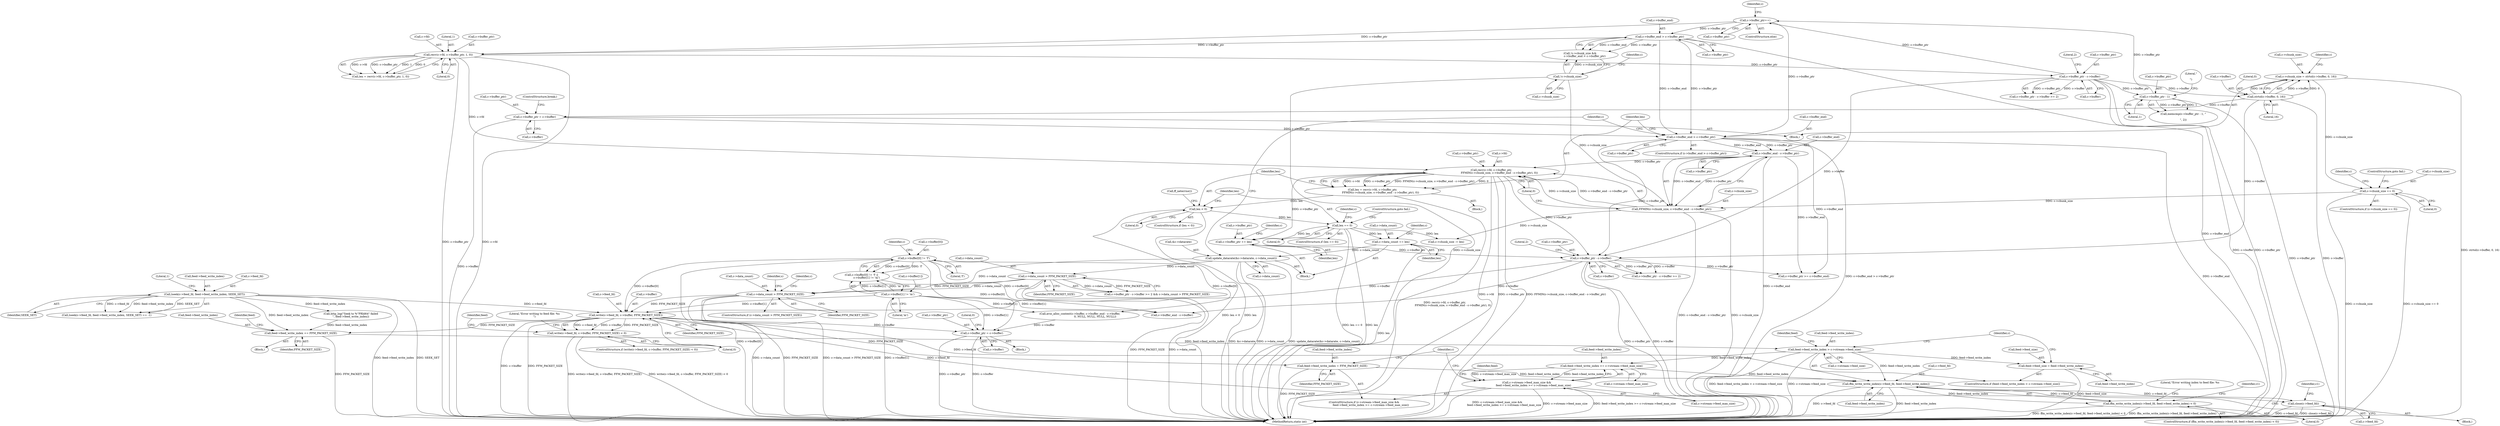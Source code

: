 digraph "0_FFmpeg_a5d25faa3f4b18dac737fdb35d0dd68eb0dc2156@pointer" {
"1000394" [label="(Call,write(c->feed_fd, c->buffer, FFM_PACKET_SIZE))"];
"1000377" [label="(Call,lseek(c->feed_fd, feed->feed_write_index, SEEK_SET))"];
"1000335" [label="(Call,c->buffer[0] != 'f')"];
"1000342" [label="(Call,c->buffer[1] != 'm')"];
"1000319" [label="(Call,c->buffer_ptr - c->buffer)"];
"1000298" [label="(Call,c->buffer_ptr += len)"];
"1000287" [label="(Call,len == 0)"];
"1000270" [label="(Call,len < 0)"];
"1000248" [label="(Call,len = recv(c->fd, c->buffer_ptr,\n                   FFMIN(c->chunk_size, c->buffer_end - c->buffer_ptr), 0))"];
"1000250" [label="(Call,recv(c->fd, c->buffer_ptr,\n                   FFMIN(c->chunk_size, c->buffer_end - c->buffer_ptr), 0))"];
"1000146" [label="(Call,recv(c->fd, c->buffer_ptr, 1, 0))"];
"1000235" [label="(Call,c->buffer_ptr++)"];
"1000184" [label="(Call,c->buffer_ptr - c->buffer)"];
"1000194" [label="(Call,c->buffer_ptr - 1)"];
"1000136" [label="(Call,c->buffer_end > c->buffer_ptr)"];
"1000261" [label="(Call,c->buffer_end - c->buffer_ptr)"];
"1000240" [label="(Call,c->buffer_end > c->buffer_ptr)"];
"1000219" [label="(Call,c->buffer_ptr = c->buffer)"];
"1000206" [label="(Call,strtol(c->buffer, 0, 16))"];
"1000257" [label="(Call,FFMIN(c->chunk_size, c->buffer_end - c->buffer_ptr))"];
"1000213" [label="(Call,c->chunk_size == 0)"];
"1000202" [label="(Call,c->chunk_size = strtol(c->buffer, 0, 16))"];
"1000132" [label="(Call,!c->chunk_size)"];
"1000369" [label="(Call,c->data_count > FFM_PACKET_SIZE)"];
"1000308" [label="(Call,update_datarate(&c->datarate, c->data_count))"];
"1000303" [label="(Call,c->data_count += len)"];
"1000327" [label="(Call,c->data_count > FFM_PACKET_SIZE)"];
"1000393" [label="(Call,write(c->feed_fd, c->buffer, FFM_PACKET_SIZE) < 0)"];
"1000409" [label="(Call,feed->feed_write_index += FFM_PACKET_SIZE)"];
"1000415" [label="(Call,feed->feed_write_index > c->stream->feed_size)"];
"1000424" [label="(Call,feed->feed_size = feed->feed_write_index)"];
"1000438" [label="(Call,feed->feed_write_index >= c->stream->feed_max_size)"];
"1000432" [label="(Call,c->stream->feed_max_size &&\n                feed->feed_write_index >= c->stream->feed_max_size)"];
"1000454" [label="(Call,ffm_write_write_index(c->feed_fd, feed->feed_write_index))"];
"1000453" [label="(Call,ffm_write_write_index(c->feed_fd, feed->feed_write_index) < 0)"];
"1000665" [label="(Call,close(c->feed_fd))"];
"1000447" [label="(Call,feed->feed_write_index = FFM_PACKET_SIZE)"];
"1000648" [label="(Call,c->buffer_ptr = c->buffer)"];
"1000147" [label="(Call,c->fd)"];
"1000203" [label="(Call,c->chunk_size)"];
"1000438" [label="(Call,feed->feed_write_index >= c->stream->feed_max_size)"];
"1000248" [label="(Call,len = recv(c->fd, c->buffer_ptr,\n                   FFMIN(c->chunk_size, c->buffer_end - c->buffer_ptr), 0))"];
"1000292" [label="(Block,)"];
"1000415" [label="(Call,feed->feed_write_index > c->stream->feed_size)"];
"1000257" [label="(Call,FFMIN(c->chunk_size, c->buffer_end - c->buffer_ptr))"];
"1000439" [label="(Call,feed->feed_write_index)"];
"1000298" [label="(Call,c->buffer_ptr += len)"];
"1000334" [label="(Call,c->buffer[0] != 'f' ||\n            c->buffer[1] != 'm')"];
"1000313" [label="(Call,c->data_count)"];
"1000331" [label="(Identifier,FFM_PACKET_SIZE)"];
"1000369" [label="(Call,c->data_count > FFM_PACKET_SIZE)"];
"1000262" [label="(Call,c->buffer_end)"];
"1000354" [label="(Call,c->buffer_ptr >= c->buffer_end)"];
"1000648" [label="(Call,c->buffer_ptr = c->buffer)"];
"1000213" [label="(Call,c->chunk_size == 0)"];
"1000417" [label="(Identifier,feed)"];
"1000409" [label="(Call,feed->feed_write_index += FFM_PACKET_SIZE)"];
"1000194" [label="(Call,c->buffer_ptr - 1)"];
"1000131" [label="(Call,!c->chunk_size &&\n           c->buffer_end > c->buffer_ptr)"];
"1000215" [label="(Identifier,c)"];
"1000464" [label="(Literal,\"Error writing index to feed file: %s\n\")"];
"1000309" [label="(Call,&c->datarate)"];
"1000392" [label="(ControlStructure,if (write(c->feed_fd, c->buffer, FFM_PACKET_SIZE) < 0))"];
"1000129" [label="(Identifier,c)"];
"1000470" [label="(Identifier,c1)"];
"1000455" [label="(Call,c->feed_fd)"];
"1000195" [label="(Call,c->buffer_ptr)"];
"1000458" [label="(Call,feed->feed_write_index)"];
"1000461" [label="(Literal,0)"];
"1000529" [label="(Call,avio_alloc_context(c->buffer, c->buffer_end - c->buffer,\n                                    0, NULL, NULL, NULL, NULL))"];
"1000666" [label="(Call,c->feed_fd)"];
"1000271" [label="(Identifier,len)"];
"1000140" [label="(Call,c->buffer_ptr)"];
"1000269" [label="(ControlStructure,if (len < 0))"];
"1000454" [label="(Call,ffm_write_write_index(c->feed_fd, feed->feed_write_index))"];
"1000268" [label="(Literal,0)"];
"1000377" [label="(Call,lseek(c->feed_fd, feed->feed_write_index, SEEK_SET))"];
"1000295" [label="(Identifier,c)"];
"1000326" [label="(Literal,2)"];
"1000136" [label="(Call,c->buffer_end > c->buffer_ptr)"];
"1000183" [label="(Call,c->buffer_ptr - c->buffer >= 2)"];
"1000335" [label="(Call,c->buffer[0] != 'f')"];
"1000342" [label="(Call,c->buffer[1] != 'm')"];
"1000402" [label="(Literal,0)"];
"1000223" [label="(Call,c->buffer)"];
"1000206" [label="(Call,strtol(c->buffer, 0, 16))"];
"1000424" [label="(Call,feed->feed_size = feed->feed_write_index)"];
"1000207" [label="(Call,c->buffer)"];
"1000506" [label="(Identifier,s)"];
"1000373" [label="(Identifier,FFM_PACKET_SIZE)"];
"1000138" [label="(Identifier,c)"];
"1000277" [label="(Call,ff_neterrno())"];
"1000235" [label="(Call,c->buffer_ptr++)"];
"1000395" [label="(Call,c->feed_fd)"];
"1000305" [label="(Identifier,c)"];
"1000287" [label="(Call,len == 0)"];
"1000244" [label="(Call,c->buffer_ptr)"];
"1000251" [label="(Call,c->fd)"];
"1000665" [label="(Call,close(c->feed_fd))"];
"1000153" [label="(Literal,1)"];
"1000221" [label="(Identifier,c)"];
"1000447" [label="(Call,feed->feed_write_index = FFM_PACKET_SIZE)"];
"1000144" [label="(Call,len = recv(c->fd, c->buffer_ptr, 1, 0))"];
"1000150" [label="(Call,c->buffer_ptr)"];
"1000199" [label="(Literal,\"\r\n\")"];
"1000387" [label="(Call,http_log(\"Seek to %\"PRId64\" failed\n\", feed->feed_write_index))"];
"1000336" [label="(Call,c->buffer[0])"];
"1000119" [label="(Block,)"];
"1000652" [label="(Call,c->buffer)"];
"1000307" [label="(Identifier,len)"];
"1000220" [label="(Call,c->buffer_ptr)"];
"1000217" [label="(Literal,0)"];
"1000249" [label="(Identifier,len)"];
"1000433" [label="(Call,c->stream->feed_max_size)"];
"1000453" [label="(Call,ffm_write_write_index(c->feed_fd, feed->feed_write_index) < 0)"];
"1000303" [label="(Call,c->data_count += len)"];
"1000289" [label="(Literal,0)"];
"1000320" [label="(Call,c->buffer_ptr)"];
"1000435" [label="(Identifier,c)"];
"1000299" [label="(Call,c->buffer_ptr)"];
"1000432" [label="(Call,c->stream->feed_max_size &&\n                feed->feed_write_index >= c->stream->feed_max_size)"];
"1000302" [label="(Identifier,len)"];
"1000154" [label="(Literal,0)"];
"1000226" [label="(ControlStructure,break;)"];
"1000236" [label="(Call,c->buffer_ptr)"];
"1000290" [label="(ControlStructure,goto fail;)"];
"1000286" [label="(ControlStructure,if (len == 0))"];
"1000341" [label="(Literal,'f')"];
"1000368" [label="(ControlStructure,if (c->data_count > FFM_PACKET_SIZE))"];
"1000451" [label="(Identifier,FFM_PACKET_SIZE)"];
"1000270" [label="(Call,len < 0)"];
"1000218" [label="(ControlStructure,goto fail;)"];
"1000384" [label="(Identifier,SEEK_SET)"];
"1000191" [label="(Literal,2)"];
"1000386" [label="(Literal,1)"];
"1000239" [label="(ControlStructure,if (c->buffer_end > c->buffer_ptr))"];
"1000210" [label="(Literal,0)"];
"1000328" [label="(Call,c->data_count)"];
"1000219" [label="(Call,c->buffer_ptr = c->buffer)"];
"1000202" [label="(Call,c->chunk_size = strtol(c->buffer, 0, 16))"];
"1000137" [label="(Call,c->buffer_end)"];
"1000374" [label="(Block,)"];
"1000250" [label="(Call,recv(c->fd, c->buffer_ptr,\n                   FFMIN(c->chunk_size, c->buffer_end - c->buffer_ptr), 0))"];
"1000649" [label="(Call,c->buffer_ptr)"];
"1000410" [label="(Call,feed->feed_write_index)"];
"1000198" [label="(Literal,1)"];
"1000401" [label="(Identifier,FFM_PACKET_SIZE)"];
"1000184" [label="(Call,c->buffer_ptr - c->buffer)"];
"1000398" [label="(Call,c->buffer)"];
"1000656" [label="(Literal,0)"];
"1000146" [label="(Call,recv(c->fd, c->buffer_ptr, 1, 0))"];
"1000456" [label="(Identifier,c)"];
"1000254" [label="(Call,c->buffer_ptr)"];
"1000533" [label="(Call,c->buffer_end - c->buffer)"];
"1000234" [label="(ControlStructure,else)"];
"1000345" [label="(Identifier,c)"];
"1000431" [label="(ControlStructure,if (c->stream->feed_max_size &&\n                feed->feed_write_index >= c->stream->feed_max_size))"];
"1000394" [label="(Call,write(c->feed_fd, c->buffer, FFM_PACKET_SIZE))"];
"1000381" [label="(Call,feed->feed_write_index)"];
"1000211" [label="(Literal,16)"];
"1000426" [label="(Identifier,feed)"];
"1000414" [label="(ControlStructure,if (feed->feed_write_index > c->stream->feed_size))"];
"1000317" [label="(Call,c->buffer_ptr - c->buffer >= 2 && c->data_count > FFM_PACKET_SIZE)"];
"1000321" [label="(Identifier,c)"];
"1000428" [label="(Call,feed->feed_write_index)"];
"1000419" [label="(Call,c->stream->feed_size)"];
"1000376" [label="(Call,lseek(c->feed_fd, feed->feed_write_index, SEEK_SET) == -1)"];
"1000343" [label="(Call,c->buffer[1])"];
"1000378" [label="(Call,c->feed_fd)"];
"1000193" [label="(Call,memcmp(c->buffer_ptr - 1, \"\r\n\", 2))"];
"1000405" [label="(Literal,\"Error writing to feed file: %s\n\")"];
"1000671" [label="(Identifier,c1)"];
"1000327" [label="(Call,c->data_count > FFM_PACKET_SIZE)"];
"1000348" [label="(Literal,'m')"];
"1000706" [label="(MethodReturn,static int)"];
"1000258" [label="(Call,c->chunk_size)"];
"1000449" [label="(Identifier,feed)"];
"1000361" [label="(Block,)"];
"1000318" [label="(Call,c->buffer_ptr - c->buffer >= 2)"];
"1000319" [label="(Call,c->buffer_ptr - c->buffer)"];
"1000240" [label="(Call,c->buffer_end > c->buffer_ptr)"];
"1000411" [label="(Identifier,feed)"];
"1000448" [label="(Call,feed->feed_write_index)"];
"1000133" [label="(Call,c->chunk_size)"];
"1000323" [label="(Call,c->buffer)"];
"1000416" [label="(Call,feed->feed_write_index)"];
"1000185" [label="(Call,c->buffer_ptr)"];
"1000379" [label="(Identifier,c)"];
"1000132" [label="(Call,!c->chunk_size)"];
"1000201" [label="(Block,)"];
"1000265" [label="(Call,c->buffer_ptr)"];
"1000241" [label="(Call,c->buffer_end)"];
"1000293" [label="(Call,c->chunk_size -= len)"];
"1000288" [label="(Identifier,len)"];
"1000212" [label="(ControlStructure,if (c->chunk_size == 0))"];
"1000308" [label="(Call,update_datarate(&c->datarate, c->data_count))"];
"1000413" [label="(Identifier,FFM_PACKET_SIZE)"];
"1000304" [label="(Call,c->data_count)"];
"1000261" [label="(Call,c->buffer_end - c->buffer_ptr)"];
"1000188" [label="(Call,c->buffer)"];
"1000272" [label="(Literal,0)"];
"1000442" [label="(Call,c->stream->feed_max_size)"];
"1000425" [label="(Call,feed->feed_size)"];
"1000393" [label="(Call,write(c->feed_fd, c->buffer, FFM_PACKET_SIZE) < 0)"];
"1000247" [label="(Block,)"];
"1000214" [label="(Call,c->chunk_size)"];
"1000452" [label="(ControlStructure,if (ffm_write_write_index(c->feed_fd, feed->feed_write_index) < 0))"];
"1000311" [label="(Identifier,c)"];
"1000370" [label="(Call,c->data_count)"];
"1000394" -> "1000393"  [label="AST: "];
"1000394" -> "1000401"  [label="CFG: "];
"1000395" -> "1000394"  [label="AST: "];
"1000398" -> "1000394"  [label="AST: "];
"1000401" -> "1000394"  [label="AST: "];
"1000402" -> "1000394"  [label="CFG: "];
"1000394" -> "1000706"  [label="DDG: c->buffer"];
"1000394" -> "1000706"  [label="DDG: FFM_PACKET_SIZE"];
"1000394" -> "1000393"  [label="DDG: c->feed_fd"];
"1000394" -> "1000393"  [label="DDG: c->buffer"];
"1000394" -> "1000393"  [label="DDG: FFM_PACKET_SIZE"];
"1000377" -> "1000394"  [label="DDG: c->feed_fd"];
"1000335" -> "1000394"  [label="DDG: c->buffer[0]"];
"1000342" -> "1000394"  [label="DDG: c->buffer[1]"];
"1000319" -> "1000394"  [label="DDG: c->buffer"];
"1000369" -> "1000394"  [label="DDG: FFM_PACKET_SIZE"];
"1000394" -> "1000409"  [label="DDG: FFM_PACKET_SIZE"];
"1000394" -> "1000447"  [label="DDG: FFM_PACKET_SIZE"];
"1000394" -> "1000454"  [label="DDG: c->feed_fd"];
"1000394" -> "1000648"  [label="DDG: c->buffer"];
"1000394" -> "1000665"  [label="DDG: c->feed_fd"];
"1000377" -> "1000376"  [label="AST: "];
"1000377" -> "1000384"  [label="CFG: "];
"1000378" -> "1000377"  [label="AST: "];
"1000381" -> "1000377"  [label="AST: "];
"1000384" -> "1000377"  [label="AST: "];
"1000386" -> "1000377"  [label="CFG: "];
"1000377" -> "1000706"  [label="DDG: SEEK_SET"];
"1000377" -> "1000706"  [label="DDG: feed->feed_write_index"];
"1000377" -> "1000376"  [label="DDG: c->feed_fd"];
"1000377" -> "1000376"  [label="DDG: feed->feed_write_index"];
"1000377" -> "1000376"  [label="DDG: SEEK_SET"];
"1000377" -> "1000387"  [label="DDG: feed->feed_write_index"];
"1000377" -> "1000409"  [label="DDG: feed->feed_write_index"];
"1000335" -> "1000334"  [label="AST: "];
"1000335" -> "1000341"  [label="CFG: "];
"1000336" -> "1000335"  [label="AST: "];
"1000341" -> "1000335"  [label="AST: "];
"1000345" -> "1000335"  [label="CFG: "];
"1000334" -> "1000335"  [label="CFG: "];
"1000335" -> "1000706"  [label="DDG: c->buffer[0]"];
"1000335" -> "1000334"  [label="DDG: c->buffer[0]"];
"1000335" -> "1000334"  [label="DDG: 'f'"];
"1000335" -> "1000529"  [label="DDG: c->buffer[0]"];
"1000335" -> "1000533"  [label="DDG: c->buffer[0]"];
"1000335" -> "1000648"  [label="DDG: c->buffer[0]"];
"1000342" -> "1000334"  [label="AST: "];
"1000342" -> "1000348"  [label="CFG: "];
"1000343" -> "1000342"  [label="AST: "];
"1000348" -> "1000342"  [label="AST: "];
"1000334" -> "1000342"  [label="CFG: "];
"1000342" -> "1000706"  [label="DDG: c->buffer[1]"];
"1000342" -> "1000334"  [label="DDG: c->buffer[1]"];
"1000342" -> "1000334"  [label="DDG: 'm'"];
"1000342" -> "1000529"  [label="DDG: c->buffer[1]"];
"1000342" -> "1000533"  [label="DDG: c->buffer[1]"];
"1000342" -> "1000648"  [label="DDG: c->buffer[1]"];
"1000319" -> "1000318"  [label="AST: "];
"1000319" -> "1000323"  [label="CFG: "];
"1000320" -> "1000319"  [label="AST: "];
"1000323" -> "1000319"  [label="AST: "];
"1000326" -> "1000319"  [label="CFG: "];
"1000319" -> "1000706"  [label="DDG: c->buffer"];
"1000319" -> "1000706"  [label="DDG: c->buffer_ptr"];
"1000319" -> "1000318"  [label="DDG: c->buffer_ptr"];
"1000319" -> "1000318"  [label="DDG: c->buffer"];
"1000298" -> "1000319"  [label="DDG: c->buffer_ptr"];
"1000250" -> "1000319"  [label="DDG: c->buffer_ptr"];
"1000240" -> "1000319"  [label="DDG: c->buffer_ptr"];
"1000184" -> "1000319"  [label="DDG: c->buffer"];
"1000206" -> "1000319"  [label="DDG: c->buffer"];
"1000319" -> "1000354"  [label="DDG: c->buffer_ptr"];
"1000319" -> "1000533"  [label="DDG: c->buffer"];
"1000298" -> "1000292"  [label="AST: "];
"1000298" -> "1000302"  [label="CFG: "];
"1000299" -> "1000298"  [label="AST: "];
"1000302" -> "1000298"  [label="AST: "];
"1000305" -> "1000298"  [label="CFG: "];
"1000287" -> "1000298"  [label="DDG: len"];
"1000250" -> "1000298"  [label="DDG: c->buffer_ptr"];
"1000287" -> "1000286"  [label="AST: "];
"1000287" -> "1000289"  [label="CFG: "];
"1000288" -> "1000287"  [label="AST: "];
"1000289" -> "1000287"  [label="AST: "];
"1000290" -> "1000287"  [label="CFG: "];
"1000295" -> "1000287"  [label="CFG: "];
"1000287" -> "1000706"  [label="DDG: len == 0"];
"1000287" -> "1000706"  [label="DDG: len"];
"1000270" -> "1000287"  [label="DDG: len"];
"1000287" -> "1000293"  [label="DDG: len"];
"1000287" -> "1000303"  [label="DDG: len"];
"1000270" -> "1000269"  [label="AST: "];
"1000270" -> "1000272"  [label="CFG: "];
"1000271" -> "1000270"  [label="AST: "];
"1000272" -> "1000270"  [label="AST: "];
"1000277" -> "1000270"  [label="CFG: "];
"1000288" -> "1000270"  [label="CFG: "];
"1000270" -> "1000706"  [label="DDG: len < 0"];
"1000270" -> "1000706"  [label="DDG: len"];
"1000248" -> "1000270"  [label="DDG: len"];
"1000248" -> "1000247"  [label="AST: "];
"1000248" -> "1000250"  [label="CFG: "];
"1000249" -> "1000248"  [label="AST: "];
"1000250" -> "1000248"  [label="AST: "];
"1000271" -> "1000248"  [label="CFG: "];
"1000248" -> "1000706"  [label="DDG: recv(c->fd, c->buffer_ptr,\n                   FFMIN(c->chunk_size, c->buffer_end - c->buffer_ptr), 0)"];
"1000250" -> "1000248"  [label="DDG: c->fd"];
"1000250" -> "1000248"  [label="DDG: c->buffer_ptr"];
"1000250" -> "1000248"  [label="DDG: FFMIN(c->chunk_size, c->buffer_end - c->buffer_ptr)"];
"1000250" -> "1000248"  [label="DDG: 0"];
"1000250" -> "1000268"  [label="CFG: "];
"1000251" -> "1000250"  [label="AST: "];
"1000254" -> "1000250"  [label="AST: "];
"1000257" -> "1000250"  [label="AST: "];
"1000268" -> "1000250"  [label="AST: "];
"1000250" -> "1000706"  [label="DDG: c->fd"];
"1000250" -> "1000706"  [label="DDG: c->buffer_ptr"];
"1000250" -> "1000706"  [label="DDG: FFMIN(c->chunk_size, c->buffer_end - c->buffer_ptr)"];
"1000146" -> "1000250"  [label="DDG: c->fd"];
"1000261" -> "1000250"  [label="DDG: c->buffer_ptr"];
"1000257" -> "1000250"  [label="DDG: c->chunk_size"];
"1000257" -> "1000250"  [label="DDG: c->buffer_end - c->buffer_ptr"];
"1000146" -> "1000144"  [label="AST: "];
"1000146" -> "1000154"  [label="CFG: "];
"1000147" -> "1000146"  [label="AST: "];
"1000150" -> "1000146"  [label="AST: "];
"1000153" -> "1000146"  [label="AST: "];
"1000154" -> "1000146"  [label="AST: "];
"1000144" -> "1000146"  [label="CFG: "];
"1000146" -> "1000706"  [label="DDG: c->buffer_ptr"];
"1000146" -> "1000706"  [label="DDG: c->fd"];
"1000146" -> "1000144"  [label="DDG: c->fd"];
"1000146" -> "1000144"  [label="DDG: c->buffer_ptr"];
"1000146" -> "1000144"  [label="DDG: 1"];
"1000146" -> "1000144"  [label="DDG: 0"];
"1000235" -> "1000146"  [label="DDG: c->buffer_ptr"];
"1000136" -> "1000146"  [label="DDG: c->buffer_ptr"];
"1000146" -> "1000184"  [label="DDG: c->buffer_ptr"];
"1000235" -> "1000234"  [label="AST: "];
"1000235" -> "1000236"  [label="CFG: "];
"1000236" -> "1000235"  [label="AST: "];
"1000129" -> "1000235"  [label="CFG: "];
"1000235" -> "1000136"  [label="DDG: c->buffer_ptr"];
"1000184" -> "1000235"  [label="DDG: c->buffer_ptr"];
"1000194" -> "1000235"  [label="DDG: c->buffer_ptr"];
"1000235" -> "1000240"  [label="DDG: c->buffer_ptr"];
"1000184" -> "1000183"  [label="AST: "];
"1000184" -> "1000188"  [label="CFG: "];
"1000185" -> "1000184"  [label="AST: "];
"1000188" -> "1000184"  [label="AST: "];
"1000191" -> "1000184"  [label="CFG: "];
"1000184" -> "1000706"  [label="DDG: c->buffer"];
"1000184" -> "1000706"  [label="DDG: c->buffer_ptr"];
"1000184" -> "1000183"  [label="DDG: c->buffer_ptr"];
"1000184" -> "1000183"  [label="DDG: c->buffer"];
"1000184" -> "1000194"  [label="DDG: c->buffer_ptr"];
"1000184" -> "1000206"  [label="DDG: c->buffer"];
"1000194" -> "1000193"  [label="AST: "];
"1000194" -> "1000198"  [label="CFG: "];
"1000195" -> "1000194"  [label="AST: "];
"1000198" -> "1000194"  [label="AST: "];
"1000199" -> "1000194"  [label="CFG: "];
"1000194" -> "1000706"  [label="DDG: c->buffer_ptr"];
"1000194" -> "1000193"  [label="DDG: c->buffer_ptr"];
"1000194" -> "1000193"  [label="DDG: 1"];
"1000136" -> "1000131"  [label="AST: "];
"1000136" -> "1000140"  [label="CFG: "];
"1000137" -> "1000136"  [label="AST: "];
"1000140" -> "1000136"  [label="AST: "];
"1000131" -> "1000136"  [label="CFG: "];
"1000136" -> "1000706"  [label="DDG: c->buffer_end"];
"1000136" -> "1000131"  [label="DDG: c->buffer_end"];
"1000136" -> "1000131"  [label="DDG: c->buffer_ptr"];
"1000136" -> "1000240"  [label="DDG: c->buffer_end"];
"1000136" -> "1000240"  [label="DDG: c->buffer_ptr"];
"1000261" -> "1000257"  [label="AST: "];
"1000261" -> "1000265"  [label="CFG: "];
"1000262" -> "1000261"  [label="AST: "];
"1000265" -> "1000261"  [label="AST: "];
"1000257" -> "1000261"  [label="CFG: "];
"1000261" -> "1000706"  [label="DDG: c->buffer_end"];
"1000261" -> "1000257"  [label="DDG: c->buffer_end"];
"1000261" -> "1000257"  [label="DDG: c->buffer_ptr"];
"1000240" -> "1000261"  [label="DDG: c->buffer_end"];
"1000240" -> "1000261"  [label="DDG: c->buffer_ptr"];
"1000261" -> "1000354"  [label="DDG: c->buffer_end"];
"1000240" -> "1000239"  [label="AST: "];
"1000240" -> "1000244"  [label="CFG: "];
"1000241" -> "1000240"  [label="AST: "];
"1000244" -> "1000240"  [label="AST: "];
"1000249" -> "1000240"  [label="CFG: "];
"1000321" -> "1000240"  [label="CFG: "];
"1000240" -> "1000706"  [label="DDG: c->buffer_end > c->buffer_ptr"];
"1000240" -> "1000706"  [label="DDG: c->buffer_end"];
"1000219" -> "1000240"  [label="DDG: c->buffer_ptr"];
"1000240" -> "1000354"  [label="DDG: c->buffer_end"];
"1000219" -> "1000201"  [label="AST: "];
"1000219" -> "1000223"  [label="CFG: "];
"1000220" -> "1000219"  [label="AST: "];
"1000223" -> "1000219"  [label="AST: "];
"1000226" -> "1000219"  [label="CFG: "];
"1000219" -> "1000706"  [label="DDG: c->buffer"];
"1000206" -> "1000219"  [label="DDG: c->buffer"];
"1000206" -> "1000202"  [label="AST: "];
"1000206" -> "1000211"  [label="CFG: "];
"1000207" -> "1000206"  [label="AST: "];
"1000210" -> "1000206"  [label="AST: "];
"1000211" -> "1000206"  [label="AST: "];
"1000202" -> "1000206"  [label="CFG: "];
"1000206" -> "1000706"  [label="DDG: c->buffer"];
"1000206" -> "1000202"  [label="DDG: c->buffer"];
"1000206" -> "1000202"  [label="DDG: 0"];
"1000206" -> "1000202"  [label="DDG: 16"];
"1000258" -> "1000257"  [label="AST: "];
"1000268" -> "1000257"  [label="CFG: "];
"1000257" -> "1000706"  [label="DDG: c->chunk_size"];
"1000257" -> "1000706"  [label="DDG: c->buffer_end - c->buffer_ptr"];
"1000213" -> "1000257"  [label="DDG: c->chunk_size"];
"1000132" -> "1000257"  [label="DDG: c->chunk_size"];
"1000257" -> "1000293"  [label="DDG: c->chunk_size"];
"1000213" -> "1000212"  [label="AST: "];
"1000213" -> "1000217"  [label="CFG: "];
"1000214" -> "1000213"  [label="AST: "];
"1000217" -> "1000213"  [label="AST: "];
"1000218" -> "1000213"  [label="CFG: "];
"1000221" -> "1000213"  [label="CFG: "];
"1000213" -> "1000706"  [label="DDG: c->chunk_size"];
"1000213" -> "1000706"  [label="DDG: c->chunk_size == 0"];
"1000202" -> "1000213"  [label="DDG: c->chunk_size"];
"1000202" -> "1000201"  [label="AST: "];
"1000203" -> "1000202"  [label="AST: "];
"1000215" -> "1000202"  [label="CFG: "];
"1000202" -> "1000706"  [label="DDG: strtol(c->buffer, 0, 16)"];
"1000132" -> "1000131"  [label="AST: "];
"1000132" -> "1000133"  [label="CFG: "];
"1000133" -> "1000132"  [label="AST: "];
"1000138" -> "1000132"  [label="CFG: "];
"1000131" -> "1000132"  [label="CFG: "];
"1000132" -> "1000706"  [label="DDG: c->chunk_size"];
"1000132" -> "1000131"  [label="DDG: c->chunk_size"];
"1000369" -> "1000368"  [label="AST: "];
"1000369" -> "1000373"  [label="CFG: "];
"1000370" -> "1000369"  [label="AST: "];
"1000373" -> "1000369"  [label="AST: "];
"1000379" -> "1000369"  [label="CFG: "];
"1000506" -> "1000369"  [label="CFG: "];
"1000369" -> "1000706"  [label="DDG: c->data_count > FFM_PACKET_SIZE"];
"1000369" -> "1000706"  [label="DDG: c->data_count"];
"1000369" -> "1000706"  [label="DDG: FFM_PACKET_SIZE"];
"1000308" -> "1000369"  [label="DDG: c->data_count"];
"1000327" -> "1000369"  [label="DDG: c->data_count"];
"1000327" -> "1000369"  [label="DDG: FFM_PACKET_SIZE"];
"1000308" -> "1000292"  [label="AST: "];
"1000308" -> "1000313"  [label="CFG: "];
"1000309" -> "1000308"  [label="AST: "];
"1000313" -> "1000308"  [label="AST: "];
"1000321" -> "1000308"  [label="CFG: "];
"1000308" -> "1000706"  [label="DDG: &c->datarate"];
"1000308" -> "1000706"  [label="DDG: c->data_count"];
"1000308" -> "1000706"  [label="DDG: update_datarate(&c->datarate, c->data_count)"];
"1000303" -> "1000308"  [label="DDG: c->data_count"];
"1000308" -> "1000327"  [label="DDG: c->data_count"];
"1000303" -> "1000292"  [label="AST: "];
"1000303" -> "1000307"  [label="CFG: "];
"1000304" -> "1000303"  [label="AST: "];
"1000307" -> "1000303"  [label="AST: "];
"1000311" -> "1000303"  [label="CFG: "];
"1000303" -> "1000706"  [label="DDG: len"];
"1000327" -> "1000317"  [label="AST: "];
"1000327" -> "1000331"  [label="CFG: "];
"1000328" -> "1000327"  [label="AST: "];
"1000331" -> "1000327"  [label="AST: "];
"1000317" -> "1000327"  [label="CFG: "];
"1000327" -> "1000706"  [label="DDG: FFM_PACKET_SIZE"];
"1000327" -> "1000706"  [label="DDG: c->data_count"];
"1000327" -> "1000317"  [label="DDG: c->data_count"];
"1000327" -> "1000317"  [label="DDG: FFM_PACKET_SIZE"];
"1000393" -> "1000392"  [label="AST: "];
"1000393" -> "1000402"  [label="CFG: "];
"1000402" -> "1000393"  [label="AST: "];
"1000405" -> "1000393"  [label="CFG: "];
"1000411" -> "1000393"  [label="CFG: "];
"1000393" -> "1000706"  [label="DDG: write(c->feed_fd, c->buffer, FFM_PACKET_SIZE)"];
"1000393" -> "1000706"  [label="DDG: write(c->feed_fd, c->buffer, FFM_PACKET_SIZE) < 0"];
"1000409" -> "1000374"  [label="AST: "];
"1000409" -> "1000413"  [label="CFG: "];
"1000410" -> "1000409"  [label="AST: "];
"1000413" -> "1000409"  [label="AST: "];
"1000417" -> "1000409"  [label="CFG: "];
"1000409" -> "1000706"  [label="DDG: FFM_PACKET_SIZE"];
"1000387" -> "1000409"  [label="DDG: feed->feed_write_index"];
"1000409" -> "1000415"  [label="DDG: feed->feed_write_index"];
"1000415" -> "1000414"  [label="AST: "];
"1000415" -> "1000419"  [label="CFG: "];
"1000416" -> "1000415"  [label="AST: "];
"1000419" -> "1000415"  [label="AST: "];
"1000426" -> "1000415"  [label="CFG: "];
"1000435" -> "1000415"  [label="CFG: "];
"1000415" -> "1000706"  [label="DDG: feed->feed_write_index > c->stream->feed_size"];
"1000415" -> "1000706"  [label="DDG: c->stream->feed_size"];
"1000415" -> "1000424"  [label="DDG: feed->feed_write_index"];
"1000415" -> "1000438"  [label="DDG: feed->feed_write_index"];
"1000415" -> "1000454"  [label="DDG: feed->feed_write_index"];
"1000424" -> "1000414"  [label="AST: "];
"1000424" -> "1000428"  [label="CFG: "];
"1000425" -> "1000424"  [label="AST: "];
"1000428" -> "1000424"  [label="AST: "];
"1000435" -> "1000424"  [label="CFG: "];
"1000424" -> "1000706"  [label="DDG: feed->feed_size"];
"1000438" -> "1000432"  [label="AST: "];
"1000438" -> "1000442"  [label="CFG: "];
"1000439" -> "1000438"  [label="AST: "];
"1000442" -> "1000438"  [label="AST: "];
"1000432" -> "1000438"  [label="CFG: "];
"1000438" -> "1000432"  [label="DDG: c->stream->feed_max_size"];
"1000438" -> "1000432"  [label="DDG: feed->feed_write_index"];
"1000438" -> "1000454"  [label="DDG: feed->feed_write_index"];
"1000432" -> "1000431"  [label="AST: "];
"1000432" -> "1000433"  [label="CFG: "];
"1000433" -> "1000432"  [label="AST: "];
"1000449" -> "1000432"  [label="CFG: "];
"1000456" -> "1000432"  [label="CFG: "];
"1000432" -> "1000706"  [label="DDG: feed->feed_write_index >= c->stream->feed_max_size"];
"1000432" -> "1000706"  [label="DDG: c->stream->feed_max_size &&\n                feed->feed_write_index >= c->stream->feed_max_size"];
"1000432" -> "1000706"  [label="DDG: c->stream->feed_max_size"];
"1000454" -> "1000453"  [label="AST: "];
"1000454" -> "1000458"  [label="CFG: "];
"1000455" -> "1000454"  [label="AST: "];
"1000458" -> "1000454"  [label="AST: "];
"1000461" -> "1000454"  [label="CFG: "];
"1000454" -> "1000706"  [label="DDG: c->feed_fd"];
"1000454" -> "1000706"  [label="DDG: feed->feed_write_index"];
"1000454" -> "1000453"  [label="DDG: c->feed_fd"];
"1000454" -> "1000453"  [label="DDG: feed->feed_write_index"];
"1000447" -> "1000454"  [label="DDG: feed->feed_write_index"];
"1000454" -> "1000665"  [label="DDG: c->feed_fd"];
"1000453" -> "1000452"  [label="AST: "];
"1000453" -> "1000461"  [label="CFG: "];
"1000461" -> "1000453"  [label="AST: "];
"1000464" -> "1000453"  [label="CFG: "];
"1000470" -> "1000453"  [label="CFG: "];
"1000453" -> "1000706"  [label="DDG: ffm_write_write_index(c->feed_fd, feed->feed_write_index) < 0"];
"1000453" -> "1000706"  [label="DDG: ffm_write_write_index(c->feed_fd, feed->feed_write_index)"];
"1000665" -> "1000119"  [label="AST: "];
"1000665" -> "1000666"  [label="CFG: "];
"1000666" -> "1000665"  [label="AST: "];
"1000671" -> "1000665"  [label="CFG: "];
"1000665" -> "1000706"  [label="DDG: c->feed_fd"];
"1000665" -> "1000706"  [label="DDG: close(c->feed_fd)"];
"1000447" -> "1000431"  [label="AST: "];
"1000447" -> "1000451"  [label="CFG: "];
"1000448" -> "1000447"  [label="AST: "];
"1000451" -> "1000447"  [label="AST: "];
"1000456" -> "1000447"  [label="CFG: "];
"1000447" -> "1000706"  [label="DDG: FFM_PACKET_SIZE"];
"1000648" -> "1000361"  [label="AST: "];
"1000648" -> "1000652"  [label="CFG: "];
"1000649" -> "1000648"  [label="AST: "];
"1000652" -> "1000648"  [label="AST: "];
"1000656" -> "1000648"  [label="CFG: "];
"1000648" -> "1000706"  [label="DDG: c->buffer"];
"1000648" -> "1000706"  [label="DDG: c->buffer_ptr"];
"1000529" -> "1000648"  [label="DDG: c->buffer"];
}
